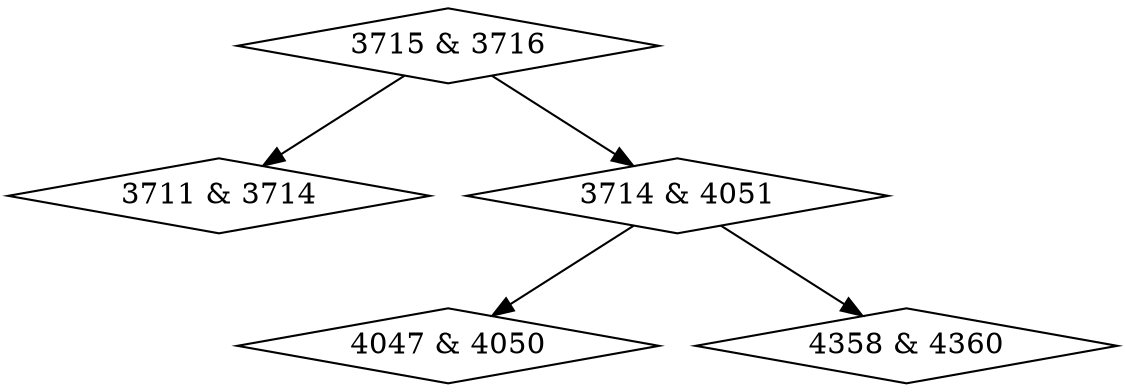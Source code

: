 digraph {
0 [label = "3711 & 3714", shape = diamond];
1 [label = "3714 & 4051", shape = diamond];
2 [label = "3715 & 3716", shape = diamond];
3 [label = "4047 & 4050", shape = diamond];
4 [label = "4358 & 4360", shape = diamond];
1->3;
1->4;
2->0;
2->1;
}
